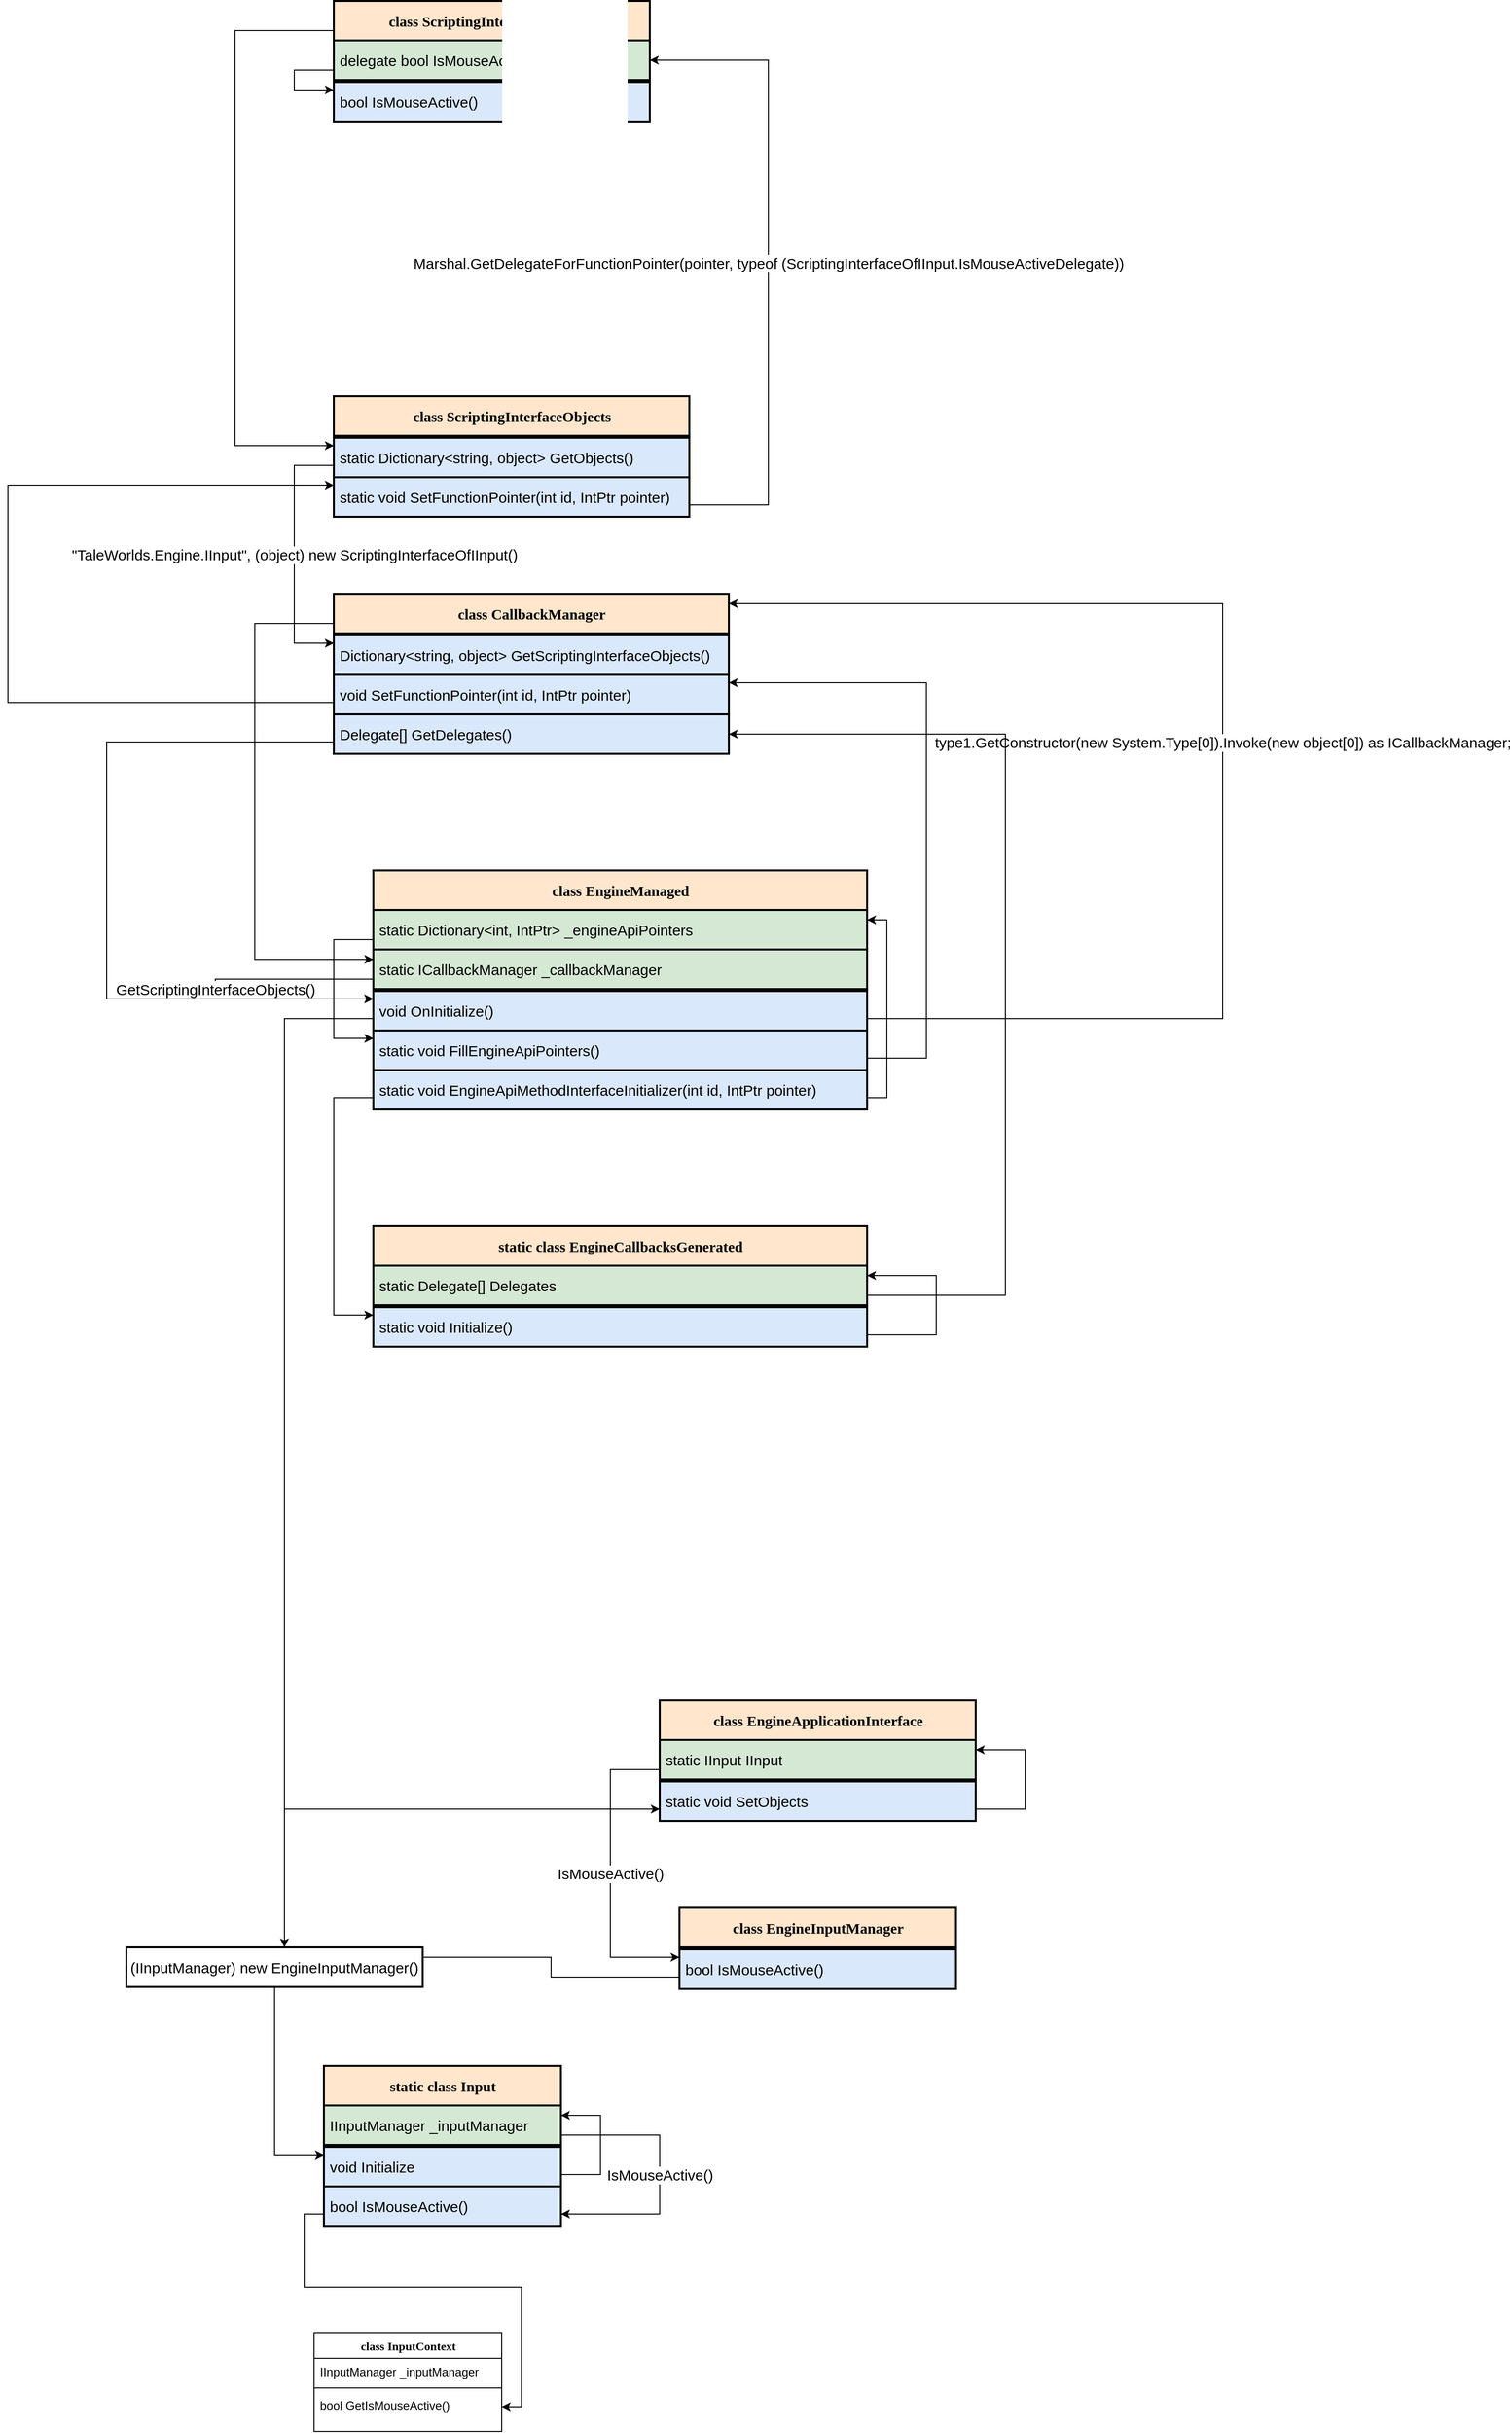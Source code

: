 <mxfile version="14.8.0" type="github">
  <diagram name="Page-1" id="6133507b-19e7-1e82-6fc7-422aa6c4b21f">
    <mxGraphModel dx="1673" dy="1746" grid="1" gridSize="10" guides="1" tooltips="1" connect="1" arrows="1" fold="1" page="1" pageScale="1" pageWidth="1100" pageHeight="850" background="none" math="0" shadow="0">
      <root>
        <mxCell id="0" />
        <mxCell id="1" parent="0" />
        <mxCell id="yH2N4LVDHTNYknIPU6K9-19" value="static class Input" style="swimlane;html=1;fontStyle=1;align=center;verticalAlign=middle;childLayout=stackLayout;horizontal=1;startSize=40;horizontalStack=0;resizeParent=1;resizeLast=0;collapsible=1;marginBottom=0;swimlaneFillColor=#ffffff;rounded=0;shadow=0;comic=0;labelBackgroundColor=none;strokeWidth=2;fontFamily=Verdana;fontSize=15;swimlaneLine=1;flipH=1;flipV=0;fillColor=#ffe6cc;" parent="1" vertex="1">
          <mxGeometry x="750" y="1250" width="240" height="162" as="geometry" />
        </mxCell>
        <mxCell id="8lbFRNuZKAljPc5YzSxJ-88" value="IsMouseActive()" style="edgeStyle=orthogonalEdgeStyle;rounded=0;jumpSize=6;orthogonalLoop=1;jettySize=auto;html=1;fontSize=15;" parent="yH2N4LVDHTNYknIPU6K9-19" source="yH2N4LVDHTNYknIPU6K9-21" target="yH2N4LVDHTNYknIPU6K9-36" edge="1">
          <mxGeometry relative="1" as="geometry">
            <Array as="points">
              <mxPoint x="340" y="70" />
              <mxPoint x="340" y="150" />
            </Array>
          </mxGeometry>
        </mxCell>
        <mxCell id="yH2N4LVDHTNYknIPU6K9-21" value="IInputManager _inputManager" style="text;align=left;verticalAlign=middle;spacingLeft=4;spacingRight=4;whiteSpace=wrap;overflow=hidden;rotatable=0;points=[[0,0.5],[1,0.5]];portConstraint=eastwest;horizontal=1;labelBorderColor=none;labelBackgroundColor=none;html=1;shadow=0;glass=0;sketch=0;rounded=0;fillColor=#d5e8d4;fontSize=15;strokeColor=#000000;strokeWidth=2;" parent="yH2N4LVDHTNYknIPU6K9-19" vertex="1">
          <mxGeometry y="40" width="240" height="40" as="geometry" />
        </mxCell>
        <mxCell id="yH2N4LVDHTNYknIPU6K9-22" value="" style="line;html=1;strokeWidth=1;fillColor=none;align=left;verticalAlign=middle;spacingTop=-1;spacingLeft=3;spacingRight=3;rotatable=0;labelPosition=right;points=[];portConstraint=eastwest;" parent="yH2N4LVDHTNYknIPU6K9-19" vertex="1">
          <mxGeometry y="80" width="240" height="2" as="geometry" />
        </mxCell>
        <mxCell id="8lbFRNuZKAljPc5YzSxJ-87" style="edgeStyle=orthogonalEdgeStyle;rounded=0;jumpSize=6;orthogonalLoop=1;jettySize=auto;html=1;fontSize=15;" parent="yH2N4LVDHTNYknIPU6K9-19" source="8lbFRNuZKAljPc5YzSxJ-2" target="yH2N4LVDHTNYknIPU6K9-21" edge="1">
          <mxGeometry relative="1" as="geometry">
            <Array as="points">
              <mxPoint x="280" y="110" />
              <mxPoint x="280" y="50" />
            </Array>
          </mxGeometry>
        </mxCell>
        <mxCell id="8lbFRNuZKAljPc5YzSxJ-2" value="void Initialize" style="text;html=1;fillColor=#dae8fc;align=left;verticalAlign=middle;spacingLeft=4;spacingRight=4;whiteSpace=wrap;overflow=hidden;rotatable=0;points=[[0,0.5],[1,0.5]];portConstraint=eastwest;fontSize=15;strokeColor=#000000;strokeWidth=2;" parent="yH2N4LVDHTNYknIPU6K9-19" vertex="1">
          <mxGeometry y="82" width="240" height="40" as="geometry" />
        </mxCell>
        <mxCell id="yH2N4LVDHTNYknIPU6K9-36" value="bool&amp;nbsp;IsMouseActive()" style="text;html=1;fillColor=#dae8fc;align=left;verticalAlign=middle;spacingLeft=4;spacingRight=4;whiteSpace=wrap;overflow=hidden;rotatable=0;points=[[0,0.5],[1,0.5]];portConstraint=eastwest;fontSize=15;strokeWidth=2;strokeColor=#000000;" parent="yH2N4LVDHTNYknIPU6K9-19" vertex="1">
          <mxGeometry y="122" width="240" height="40" as="geometry" />
        </mxCell>
        <mxCell id="yH2N4LVDHTNYknIPU6K9-32" value="class InputContext" style="swimlane;html=1;fontStyle=1;align=center;verticalAlign=top;childLayout=stackLayout;horizontal=1;startSize=26;horizontalStack=0;resizeParent=1;resizeLast=0;collapsible=1;marginBottom=0;swimlaneFillColor=#ffffff;rounded=0;shadow=0;comic=0;labelBackgroundColor=none;strokeWidth=1;fillColor=none;fontFamily=Verdana;fontSize=12;swimlaneLine=1;" parent="1" vertex="1">
          <mxGeometry x="740" y="1520" width="190" height="100" as="geometry" />
        </mxCell>
        <mxCell id="yH2N4LVDHTNYknIPU6K9-33" value="IInputManager&lt;span style=&quot;white-space: pre&quot;&gt; &lt;/span&gt;_inputManager" style="text;html=1;strokeColor=none;fillColor=none;align=left;verticalAlign=top;spacingLeft=4;spacingRight=4;whiteSpace=wrap;overflow=hidden;rotatable=0;points=[[0,0.5],[1,0.5]];portConstraint=eastwest;" parent="yH2N4LVDHTNYknIPU6K9-32" vertex="1">
          <mxGeometry y="26" width="190" height="26" as="geometry" />
        </mxCell>
        <mxCell id="yH2N4LVDHTNYknIPU6K9-34" value="" style="line;html=1;strokeWidth=1;fillColor=none;align=left;verticalAlign=middle;spacingTop=-1;spacingLeft=3;spacingRight=3;rotatable=0;labelPosition=right;points=[];portConstraint=eastwest;" parent="yH2N4LVDHTNYknIPU6K9-32" vertex="1">
          <mxGeometry y="52" width="190" height="8" as="geometry" />
        </mxCell>
        <mxCell id="yH2N4LVDHTNYknIPU6K9-35" value="bool&amp;nbsp;GetIsMouseActive()" style="text;html=1;strokeColor=none;fillColor=none;align=left;verticalAlign=top;spacingLeft=4;spacingRight=4;whiteSpace=wrap;overflow=hidden;rotatable=0;points=[[0,0.5],[1,0.5]];portConstraint=eastwest;" parent="yH2N4LVDHTNYknIPU6K9-32" vertex="1">
          <mxGeometry y="60" width="190" height="30" as="geometry" />
        </mxCell>
        <mxCell id="8lbFRNuZKAljPc5YzSxJ-86" style="edgeStyle=orthogonalEdgeStyle;rounded=0;jumpSize=6;orthogonalLoop=1;jettySize=auto;html=1;fontSize=15;" parent="1" source="znTwBpmv_6n1yEBI-d-O-4" target="8lbFRNuZKAljPc5YzSxJ-2" edge="1">
          <mxGeometry relative="1" as="geometry">
            <Array as="points">
              <mxPoint x="700" y="1340" />
            </Array>
          </mxGeometry>
        </mxCell>
        <mxCell id="znTwBpmv_6n1yEBI-d-O-4" value="&lt;span style=&quot;font-size: 15px; background-color: rgb(255, 255, 255);&quot;&gt;(IInputManager) new EngineInputManager()&lt;/span&gt;" style="rounded=0;whiteSpace=wrap;html=1;fontSize=15;strokeWidth=2;" parent="1" vertex="1">
          <mxGeometry x="550" y="1130" width="300" height="40" as="geometry" />
        </mxCell>
        <mxCell id="8lbFRNuZKAljPc5YzSxJ-31" style="edgeStyle=orthogonalEdgeStyle;rounded=0;jumpSize=6;orthogonalLoop=1;jettySize=auto;html=1;fontSize=15;" parent="1" source="yH2N4LVDHTNYknIPU6K9-36" target="yH2N4LVDHTNYknIPU6K9-35" edge="1">
          <mxGeometry relative="1" as="geometry">
            <Array as="points">
              <mxPoint x="730" y="1400" />
              <mxPoint x="730" y="1474" />
              <mxPoint x="950" y="1474" />
              <mxPoint x="950" y="1595" />
            </Array>
          </mxGeometry>
        </mxCell>
        <mxCell id="8lbFRNuZKAljPc5YzSxJ-77" value="class EngineManaged" style="swimlane;html=1;fontStyle=1;align=center;verticalAlign=middle;childLayout=stackLayout;horizontal=1;startSize=40;horizontalStack=0;resizeParent=1;resizeLast=0;collapsible=1;marginBottom=0;swimlaneFillColor=#ffffff;rounded=0;shadow=0;comic=0;labelBackgroundColor=none;strokeWidth=2;fontFamily=Verdana;fontSize=15;swimlaneLine=1;flipH=1;flipV=0;fillColor=#ffe6cc;" parent="1" vertex="1">
          <mxGeometry x="800" y="40" width="500" height="242" as="geometry" />
        </mxCell>
        <mxCell id="8lbFRNuZKAljPc5YzSxJ-110" value="GetScriptingInterfaceObjects()" style="edgeStyle=orthogonalEdgeStyle;rounded=0;jumpSize=6;orthogonalLoop=1;jettySize=auto;html=1;fontSize=15;endArrow=classic;endFill=1;" parent="8lbFRNuZKAljPc5YzSxJ-77" source="8lbFRNuZKAljPc5YzSxJ-84" target="8lbFRNuZKAljPc5YzSxJ-82" edge="1">
          <mxGeometry relative="1" as="geometry">
            <Array as="points">
              <mxPoint x="-160" y="110" />
              <mxPoint x="-160" y="130" />
            </Array>
          </mxGeometry>
        </mxCell>
        <mxCell id="CqrycAwwvoVCevSgToH9-7" style="edgeStyle=orthogonalEdgeStyle;rounded=0;orthogonalLoop=1;jettySize=auto;html=1;" edge="1" parent="8lbFRNuZKAljPc5YzSxJ-77" source="CqrycAwwvoVCevSgToH9-6" target="CqrycAwwvoVCevSgToH9-3">
          <mxGeometry relative="1" as="geometry">
            <Array as="points">
              <mxPoint x="-40" y="70" />
              <mxPoint x="-40" y="170" />
            </Array>
          </mxGeometry>
        </mxCell>
        <mxCell id="CqrycAwwvoVCevSgToH9-6" value="static Dictionary&amp;lt;int, IntPtr&amp;gt; _engineApiPointers" style="text;align=left;verticalAlign=middle;spacingLeft=4;spacingRight=4;whiteSpace=wrap;overflow=hidden;rotatable=0;points=[[0,0.5],[1,0.5]];portConstraint=eastwest;horizontal=1;labelBorderColor=none;labelBackgroundColor=none;html=1;shadow=0;glass=0;sketch=0;rounded=0;fillColor=#d5e8d4;fontSize=15;strokeColor=#000000;strokeWidth=2;" vertex="1" parent="8lbFRNuZKAljPc5YzSxJ-77">
          <mxGeometry y="40" width="500" height="40" as="geometry" />
        </mxCell>
        <mxCell id="8lbFRNuZKAljPc5YzSxJ-84" value="static ICallbackManager _callbackManager" style="text;align=left;verticalAlign=middle;spacingLeft=4;spacingRight=4;whiteSpace=wrap;overflow=hidden;rotatable=0;points=[[0,0.5],[1,0.5]];portConstraint=eastwest;horizontal=1;labelBorderColor=none;labelBackgroundColor=none;html=1;shadow=0;glass=0;sketch=0;rounded=0;fillColor=#d5e8d4;fontSize=15;strokeColor=#000000;strokeWidth=2;" parent="8lbFRNuZKAljPc5YzSxJ-77" vertex="1">
          <mxGeometry y="80" width="500" height="40" as="geometry" />
        </mxCell>
        <mxCell id="8lbFRNuZKAljPc5YzSxJ-80" value="" style="line;html=1;strokeWidth=1;fillColor=none;align=left;verticalAlign=middle;spacingTop=-1;spacingLeft=3;spacingRight=3;rotatable=0;labelPosition=right;points=[];portConstraint=eastwest;" parent="8lbFRNuZKAljPc5YzSxJ-77" vertex="1">
          <mxGeometry y="120" width="500" height="2" as="geometry" />
        </mxCell>
        <mxCell id="8lbFRNuZKAljPc5YzSxJ-82" value="void OnInitialize()" style="text;html=1;fillColor=#dae8fc;align=left;verticalAlign=middle;spacingLeft=4;spacingRight=4;whiteSpace=wrap;overflow=hidden;rotatable=0;points=[[0,0.5],[1,0.5]];portConstraint=eastwest;fontSize=15;strokeColor=#000000;strokeWidth=2;" parent="8lbFRNuZKAljPc5YzSxJ-77" vertex="1">
          <mxGeometry y="122" width="500" height="40" as="geometry" />
        </mxCell>
        <mxCell id="CqrycAwwvoVCevSgToH9-3" value="static void FillEngineApiPointers()" style="text;html=1;fillColor=#dae8fc;align=left;verticalAlign=middle;spacingLeft=4;spacingRight=4;whiteSpace=wrap;overflow=hidden;rotatable=0;points=[[0,0.5],[1,0.5]];portConstraint=eastwest;fontSize=15;strokeColor=#000000;strokeWidth=2;" vertex="1" parent="8lbFRNuZKAljPc5YzSxJ-77">
          <mxGeometry y="162" width="500" height="40" as="geometry" />
        </mxCell>
        <mxCell id="CqrycAwwvoVCevSgToH9-9" style="edgeStyle=orthogonalEdgeStyle;rounded=0;orthogonalLoop=1;jettySize=auto;html=1;" edge="1" parent="8lbFRNuZKAljPc5YzSxJ-77" source="CqrycAwwvoVCevSgToH9-8" target="CqrycAwwvoVCevSgToH9-6">
          <mxGeometry relative="1" as="geometry">
            <Array as="points">
              <mxPoint x="520" y="230" />
              <mxPoint x="520" y="50" />
            </Array>
          </mxGeometry>
        </mxCell>
        <mxCell id="CqrycAwwvoVCevSgToH9-8" value="static void EngineApiMethodInterfaceInitializer(int id, IntPtr pointer)" style="text;html=1;fillColor=#dae8fc;align=left;verticalAlign=middle;spacingLeft=4;spacingRight=4;whiteSpace=wrap;overflow=hidden;rotatable=0;points=[[0,0.5],[1,0.5]];portConstraint=eastwest;fontSize=15;strokeColor=#000000;strokeWidth=2;" vertex="1" parent="8lbFRNuZKAljPc5YzSxJ-77">
          <mxGeometry y="202" width="500" height="40" as="geometry" />
        </mxCell>
        <mxCell id="8lbFRNuZKAljPc5YzSxJ-85" style="edgeStyle=orthogonalEdgeStyle;rounded=0;jumpSize=6;orthogonalLoop=1;jettySize=auto;html=1;fontSize=15;" parent="1" source="8lbFRNuZKAljPc5YzSxJ-82" target="znTwBpmv_6n1yEBI-d-O-4" edge="1">
          <mxGeometry relative="1" as="geometry">
            <Array as="points">
              <mxPoint x="710" y="190" />
            </Array>
          </mxGeometry>
        </mxCell>
        <mxCell id="8lbFRNuZKAljPc5YzSxJ-90" value="class EngineInputManager" style="swimlane;html=1;fontStyle=1;align=center;verticalAlign=middle;childLayout=stackLayout;horizontal=1;startSize=40;horizontalStack=0;resizeParent=1;resizeLast=0;collapsible=1;marginBottom=0;swimlaneFillColor=#ffffff;rounded=0;shadow=0;comic=0;labelBackgroundColor=none;strokeWidth=2;fontFamily=Verdana;fontSize=15;swimlaneLine=1;flipH=1;flipV=0;fillColor=#ffe6cc;" parent="1" vertex="1">
          <mxGeometry x="1110" y="1090" width="280" height="82" as="geometry" />
        </mxCell>
        <mxCell id="8lbFRNuZKAljPc5YzSxJ-93" value="" style="line;html=1;strokeWidth=1;fillColor=none;align=left;verticalAlign=middle;spacingTop=-1;spacingLeft=3;spacingRight=3;rotatable=0;labelPosition=right;points=[];portConstraint=eastwest;" parent="8lbFRNuZKAljPc5YzSxJ-90" vertex="1">
          <mxGeometry y="40" width="280" height="2" as="geometry" />
        </mxCell>
        <mxCell id="8lbFRNuZKAljPc5YzSxJ-94" value="bool IsMouseActive()" style="text;html=1;fillColor=#dae8fc;align=left;verticalAlign=middle;spacingLeft=4;spacingRight=4;whiteSpace=wrap;overflow=hidden;rotatable=0;points=[[0,0.5],[1,0.5]];portConstraint=eastwest;fontSize=15;strokeColor=#000000;strokeWidth=2;" parent="8lbFRNuZKAljPc5YzSxJ-90" vertex="1">
          <mxGeometry y="42" width="280" height="40" as="geometry" />
        </mxCell>
        <mxCell id="8lbFRNuZKAljPc5YzSxJ-95" style="edgeStyle=orthogonalEdgeStyle;rounded=0;jumpSize=6;orthogonalLoop=1;jettySize=auto;html=1;fontSize=15;endArrow=none;endFill=0;" parent="1" source="8lbFRNuZKAljPc5YzSxJ-94" target="znTwBpmv_6n1yEBI-d-O-4" edge="1">
          <mxGeometry relative="1" as="geometry">
            <Array as="points">
              <mxPoint x="980" y="1160" />
              <mxPoint x="980" y="1140" />
            </Array>
          </mxGeometry>
        </mxCell>
        <mxCell id="8lbFRNuZKAljPc5YzSxJ-96" value="class EngineApplicationInterface" style="swimlane;html=1;fontStyle=1;align=center;verticalAlign=middle;childLayout=stackLayout;horizontal=1;startSize=40;horizontalStack=0;resizeParent=1;resizeLast=0;collapsible=1;marginBottom=0;swimlaneFillColor=#ffffff;rounded=0;shadow=0;comic=0;labelBackgroundColor=none;strokeWidth=2;fontFamily=Verdana;fontSize=15;swimlaneLine=1;flipH=1;flipV=0;fillColor=#ffe6cc;" parent="1" vertex="1">
          <mxGeometry x="1090" y="880" width="320" height="122" as="geometry" />
        </mxCell>
        <mxCell id="8lbFRNuZKAljPc5YzSxJ-97" value="static IInput IInput" style="text;align=left;verticalAlign=middle;spacingLeft=4;spacingRight=4;whiteSpace=wrap;overflow=hidden;rotatable=0;points=[[0,0.5],[1,0.5]];portConstraint=eastwest;horizontal=1;labelBorderColor=none;labelBackgroundColor=none;html=1;shadow=0;glass=0;sketch=0;rounded=0;fillColor=#d5e8d4;fontSize=15;strokeColor=#000000;strokeWidth=2;" parent="8lbFRNuZKAljPc5YzSxJ-96" vertex="1">
          <mxGeometry y="40" width="320" height="40" as="geometry" />
        </mxCell>
        <mxCell id="8lbFRNuZKAljPc5YzSxJ-99" value="" style="line;html=1;strokeWidth=1;fillColor=none;align=left;verticalAlign=middle;spacingTop=-1;spacingLeft=3;spacingRight=3;rotatable=0;labelPosition=right;points=[];portConstraint=eastwest;" parent="8lbFRNuZKAljPc5YzSxJ-96" vertex="1">
          <mxGeometry y="80" width="320" height="2" as="geometry" />
        </mxCell>
        <mxCell id="8lbFRNuZKAljPc5YzSxJ-103" style="edgeStyle=orthogonalEdgeStyle;rounded=0;jumpSize=6;orthogonalLoop=1;jettySize=auto;html=1;fontSize=15;endArrow=classic;endFill=1;" parent="8lbFRNuZKAljPc5YzSxJ-96" source="8lbFRNuZKAljPc5YzSxJ-101" target="8lbFRNuZKAljPc5YzSxJ-97" edge="1">
          <mxGeometry relative="1" as="geometry">
            <Array as="points">
              <mxPoint x="370" y="110" />
              <mxPoint x="370" y="50" />
            </Array>
          </mxGeometry>
        </mxCell>
        <mxCell id="8lbFRNuZKAljPc5YzSxJ-101" value="static void SetObjects" style="text;html=1;fillColor=#dae8fc;align=left;verticalAlign=middle;spacingLeft=4;spacingRight=4;whiteSpace=wrap;overflow=hidden;rotatable=0;points=[[0,0.5],[1,0.5]];portConstraint=eastwest;fontSize=15;strokeColor=#000000;strokeWidth=2;" parent="8lbFRNuZKAljPc5YzSxJ-96" vertex="1">
          <mxGeometry y="82" width="320" height="40" as="geometry" />
        </mxCell>
        <mxCell id="8lbFRNuZKAljPc5YzSxJ-102" value="IsMouseActive()" style="edgeStyle=orthogonalEdgeStyle;rounded=0;jumpSize=6;orthogonalLoop=1;jettySize=auto;html=1;fontSize=15;endArrow=classic;endFill=1;" parent="1" source="8lbFRNuZKAljPc5YzSxJ-97" target="8lbFRNuZKAljPc5YzSxJ-94" edge="1">
          <mxGeometry relative="1" as="geometry">
            <Array as="points">
              <mxPoint x="1040" y="950" />
              <mxPoint x="1040" y="1140" />
            </Array>
          </mxGeometry>
        </mxCell>
        <mxCell id="8lbFRNuZKAljPc5YzSxJ-109" style="edgeStyle=orthogonalEdgeStyle;rounded=0;jumpSize=6;orthogonalLoop=1;jettySize=auto;html=1;fontSize=15;endArrow=classic;endFill=1;" parent="1" source="8lbFRNuZKAljPc5YzSxJ-82" target="8lbFRNuZKAljPc5YzSxJ-101" edge="1">
          <mxGeometry relative="1" as="geometry">
            <Array as="points">
              <mxPoint x="710" y="190" />
              <mxPoint x="710" y="990" />
            </Array>
          </mxGeometry>
        </mxCell>
        <mxCell id="8lbFRNuZKAljPc5YzSxJ-119" style="edgeStyle=orthogonalEdgeStyle;rounded=0;jumpSize=6;orthogonalLoop=1;jettySize=auto;html=1;fontSize=15;endArrow=classic;endFill=1;" parent="1" source="8lbFRNuZKAljPc5YzSxJ-111" target="8lbFRNuZKAljPc5YzSxJ-84" edge="1">
          <mxGeometry relative="1" as="geometry">
            <Array as="points">
              <mxPoint x="680" y="-210" />
              <mxPoint x="680" y="130" />
            </Array>
          </mxGeometry>
        </mxCell>
        <mxCell id="8lbFRNuZKAljPc5YzSxJ-111" value="class CallbackManager" style="swimlane;html=1;fontStyle=1;align=center;verticalAlign=middle;childLayout=stackLayout;horizontal=1;startSize=40;horizontalStack=0;resizeParent=1;resizeLast=0;collapsible=1;marginBottom=0;swimlaneFillColor=#ffffff;rounded=0;shadow=0;comic=0;labelBackgroundColor=none;strokeWidth=2;fontFamily=Verdana;fontSize=15;swimlaneLine=1;flipH=1;flipV=0;fillColor=#ffe6cc;" parent="1" vertex="1">
          <mxGeometry x="760" y="-240" width="400" height="162" as="geometry" />
        </mxCell>
        <mxCell id="8lbFRNuZKAljPc5YzSxJ-115" value="" style="line;html=1;strokeWidth=1;fillColor=none;align=left;verticalAlign=middle;spacingTop=-1;spacingLeft=3;spacingRight=3;rotatable=0;labelPosition=right;points=[];portConstraint=eastwest;" parent="8lbFRNuZKAljPc5YzSxJ-111" vertex="1">
          <mxGeometry y="40" width="400" height="2" as="geometry" />
        </mxCell>
        <mxCell id="8lbFRNuZKAljPc5YzSxJ-116" value="Dictionary&amp;lt;string, object&amp;gt; GetScriptingInterfaceObjects()" style="text;html=1;fillColor=#dae8fc;align=left;verticalAlign=middle;spacingLeft=4;spacingRight=4;whiteSpace=wrap;overflow=hidden;rotatable=0;points=[[0,0.5],[1,0.5]];portConstraint=eastwest;fontSize=15;strokeColor=#000000;strokeWidth=2;" parent="8lbFRNuZKAljPc5YzSxJ-111" vertex="1">
          <mxGeometry y="42" width="400" height="40" as="geometry" />
        </mxCell>
        <mxCell id="CqrycAwwvoVCevSgToH9-1" value="void SetFunctionPointer(int id, IntPtr pointer)" style="text;html=1;fillColor=#dae8fc;align=left;verticalAlign=middle;spacingLeft=4;spacingRight=4;whiteSpace=wrap;overflow=hidden;rotatable=0;points=[[0,0.5],[1,0.5]];portConstraint=eastwest;fontSize=15;strokeColor=#000000;strokeWidth=2;" vertex="1" parent="8lbFRNuZKAljPc5YzSxJ-111">
          <mxGeometry y="82" width="400" height="40" as="geometry" />
        </mxCell>
        <mxCell id="CqrycAwwvoVCevSgToH9-22" value="Delegate[] GetDelegates()" style="text;html=1;fillColor=#dae8fc;align=left;verticalAlign=middle;spacingLeft=4;spacingRight=4;whiteSpace=wrap;overflow=hidden;rotatable=0;points=[[0,0.5],[1,0.5]];portConstraint=eastwest;fontSize=15;strokeColor=#000000;strokeWidth=2;" vertex="1" parent="8lbFRNuZKAljPc5YzSxJ-111">
          <mxGeometry y="122" width="400" height="40" as="geometry" />
        </mxCell>
        <mxCell id="8lbFRNuZKAljPc5YzSxJ-118" value="type1.GetConstructor(new System.Type[0]).Invoke(new object[0]) as ICallbackManager;" style="edgeStyle=orthogonalEdgeStyle;rounded=0;jumpSize=6;orthogonalLoop=1;jettySize=auto;html=1;fontSize=15;endArrow=classic;endFill=1;" parent="1" source="8lbFRNuZKAljPc5YzSxJ-82" target="8lbFRNuZKAljPc5YzSxJ-111" edge="1">
          <mxGeometry relative="1" as="geometry">
            <Array as="points">
              <mxPoint x="1660" y="190" />
              <mxPoint x="1660" y="-230" />
            </Array>
          </mxGeometry>
        </mxCell>
        <mxCell id="8lbFRNuZKAljPc5YzSxJ-120" value="class ScriptingInterfaceObjects" style="swimlane;html=1;fontStyle=1;align=center;verticalAlign=middle;childLayout=stackLayout;horizontal=1;startSize=40;horizontalStack=0;resizeParent=1;resizeLast=0;collapsible=1;marginBottom=0;swimlaneFillColor=#ffffff;rounded=0;shadow=0;comic=0;labelBackgroundColor=none;strokeWidth=2;fontFamily=Verdana;fontSize=15;swimlaneLine=1;flipH=1;flipV=0;fillColor=#ffe6cc;" parent="1" vertex="1">
          <mxGeometry x="760" y="-440" width="360" height="122" as="geometry" />
        </mxCell>
        <mxCell id="8lbFRNuZKAljPc5YzSxJ-123" value="" style="line;html=1;strokeWidth=1;fillColor=none;align=left;verticalAlign=middle;spacingTop=-1;spacingLeft=3;spacingRight=3;rotatable=0;labelPosition=right;points=[];portConstraint=eastwest;" parent="8lbFRNuZKAljPc5YzSxJ-120" vertex="1">
          <mxGeometry y="40" width="360" height="2" as="geometry" />
        </mxCell>
        <mxCell id="8lbFRNuZKAljPc5YzSxJ-124" value="static Dictionary&amp;lt;string, object&amp;gt; GetObjects()" style="text;html=1;fillColor=#dae8fc;align=left;verticalAlign=middle;spacingLeft=4;spacingRight=4;whiteSpace=wrap;overflow=hidden;rotatable=0;points=[[0,0.5],[1,0.5]];portConstraint=eastwest;fontSize=15;strokeColor=#000000;strokeWidth=2;" parent="8lbFRNuZKAljPc5YzSxJ-120" vertex="1">
          <mxGeometry y="42" width="360" height="40" as="geometry" />
        </mxCell>
        <mxCell id="8lbFRNuZKAljPc5YzSxJ-135" value="static void SetFunctionPointer(int id, IntPtr pointer)" style="text;html=1;fillColor=#dae8fc;align=left;verticalAlign=middle;spacingLeft=4;spacingRight=4;whiteSpace=wrap;overflow=hidden;rotatable=0;points=[[0,0.5],[1,0.5]];portConstraint=eastwest;fontSize=15;strokeColor=#000000;strokeWidth=2;" parent="8lbFRNuZKAljPc5YzSxJ-120" vertex="1">
          <mxGeometry y="82" width="360" height="40" as="geometry" />
        </mxCell>
        <mxCell id="8lbFRNuZKAljPc5YzSxJ-125" value="&quot;TaleWorlds.Engine.IInput&quot;, (object) new ScriptingInterfaceOfIInput()" style="edgeStyle=orthogonalEdgeStyle;rounded=0;jumpSize=6;orthogonalLoop=1;jettySize=auto;html=1;fontSize=15;endArrow=classic;endFill=1;" parent="1" source="8lbFRNuZKAljPc5YzSxJ-124" target="8lbFRNuZKAljPc5YzSxJ-116" edge="1">
          <mxGeometry relative="1" as="geometry">
            <Array as="points">
              <mxPoint x="720" y="-370" />
              <mxPoint x="720" y="-190" />
            </Array>
          </mxGeometry>
        </mxCell>
        <mxCell id="8lbFRNuZKAljPc5YzSxJ-141" style="edgeStyle=orthogonalEdgeStyle;rounded=0;jumpSize=6;orthogonalLoop=1;jettySize=auto;html=1;fontSize=15;endArrow=classic;endFill=1;" parent="1" source="8lbFRNuZKAljPc5YzSxJ-129" target="8lbFRNuZKAljPc5YzSxJ-124" edge="1">
          <mxGeometry relative="1" as="geometry">
            <Array as="points">
              <mxPoint x="660" y="-810" />
              <mxPoint x="660" y="-390" />
            </Array>
          </mxGeometry>
        </mxCell>
        <mxCell id="8lbFRNuZKAljPc5YzSxJ-129" value="class ScriptingInterfaceOfIInput" style="swimlane;html=1;fontStyle=1;align=center;verticalAlign=middle;childLayout=stackLayout;horizontal=1;startSize=40;horizontalStack=0;resizeParent=1;resizeLast=0;collapsible=1;marginBottom=0;swimlaneFillColor=#ffffff;rounded=0;shadow=0;comic=0;labelBackgroundColor=none;strokeWidth=2;fontFamily=Verdana;fontSize=15;swimlaneLine=1;flipH=1;flipV=0;fillColor=#ffe6cc;" parent="1" vertex="1">
          <mxGeometry x="760" y="-840" width="320" height="122" as="geometry" />
        </mxCell>
        <mxCell id="8lbFRNuZKAljPc5YzSxJ-136" style="edgeStyle=orthogonalEdgeStyle;rounded=0;jumpSize=6;orthogonalLoop=1;jettySize=auto;html=1;fontSize=15;endArrow=classic;endFill=1;" parent="8lbFRNuZKAljPc5YzSxJ-129" source="8lbFRNuZKAljPc5YzSxJ-133" target="8lbFRNuZKAljPc5YzSxJ-131" edge="1">
          <mxGeometry relative="1" as="geometry">
            <Array as="points">
              <mxPoint x="-40" y="70" />
              <mxPoint x="-40" y="90" />
            </Array>
          </mxGeometry>
        </mxCell>
        <mxCell id="8lbFRNuZKAljPc5YzSxJ-133" value="delegate bool IsMouseActiveDelegate()" style="text;align=left;verticalAlign=middle;spacingLeft=4;spacingRight=4;whiteSpace=wrap;overflow=hidden;rotatable=0;points=[[0,0.5],[1,0.5]];portConstraint=eastwest;horizontal=1;labelBorderColor=none;labelBackgroundColor=none;html=1;shadow=0;glass=0;sketch=0;rounded=0;fillColor=#d5e8d4;fontSize=15;strokeColor=#000000;strokeWidth=2;" parent="8lbFRNuZKAljPc5YzSxJ-129" vertex="1">
          <mxGeometry y="40" width="320" height="40" as="geometry" />
        </mxCell>
        <mxCell id="8lbFRNuZKAljPc5YzSxJ-130" value="" style="line;html=1;strokeWidth=1;fillColor=none;align=left;verticalAlign=middle;spacingTop=-1;spacingLeft=3;spacingRight=3;rotatable=0;labelPosition=right;points=[];portConstraint=eastwest;" parent="8lbFRNuZKAljPc5YzSxJ-129" vertex="1">
          <mxGeometry y="80" width="320" height="2" as="geometry" />
        </mxCell>
        <mxCell id="8lbFRNuZKAljPc5YzSxJ-131" value="bool IsMouseActive()" style="text;html=1;fillColor=#dae8fc;align=left;verticalAlign=middle;spacingLeft=4;spacingRight=4;whiteSpace=wrap;overflow=hidden;rotatable=0;points=[[0,0.5],[1,0.5]];portConstraint=eastwest;fontSize=15;strokeColor=#000000;strokeWidth=2;" parent="8lbFRNuZKAljPc5YzSxJ-129" vertex="1">
          <mxGeometry y="82" width="320" height="40" as="geometry" />
        </mxCell>
        <mxCell id="8lbFRNuZKAljPc5YzSxJ-140" value="Marshal.GetDelegateForFunctionPointer(pointer, typeof (ScriptingInterfaceOfIInput.IsMouseActiveDelegate))" style="edgeStyle=orthogonalEdgeStyle;rounded=0;jumpSize=6;orthogonalLoop=1;jettySize=auto;html=1;fontSize=15;endArrow=classic;endFill=1;" parent="1" source="8lbFRNuZKAljPc5YzSxJ-135" target="8lbFRNuZKAljPc5YzSxJ-133" edge="1">
          <mxGeometry relative="1" as="geometry">
            <Array as="points">
              <mxPoint x="1200" y="-330" />
              <mxPoint x="1200" y="-780" />
            </Array>
          </mxGeometry>
        </mxCell>
        <mxCell id="CqrycAwwvoVCevSgToH9-2" style="edgeStyle=orthogonalEdgeStyle;rounded=0;orthogonalLoop=1;jettySize=auto;html=1;" edge="1" parent="1" source="CqrycAwwvoVCevSgToH9-1" target="8lbFRNuZKAljPc5YzSxJ-135">
          <mxGeometry relative="1" as="geometry">
            <Array as="points">
              <mxPoint x="430" y="-130" />
              <mxPoint x="430" y="-350" />
            </Array>
          </mxGeometry>
        </mxCell>
        <mxCell id="CqrycAwwvoVCevSgToH9-4" style="edgeStyle=orthogonalEdgeStyle;rounded=0;orthogonalLoop=1;jettySize=auto;html=1;" edge="1" parent="1" source="CqrycAwwvoVCevSgToH9-3" target="CqrycAwwvoVCevSgToH9-1">
          <mxGeometry relative="1" as="geometry">
            <Array as="points">
              <mxPoint x="1360" y="230" />
              <mxPoint x="1360" y="-150" />
            </Array>
          </mxGeometry>
        </mxCell>
        <mxCell id="CqrycAwwvoVCevSgToH9-10" value="static class EngineCallbacksGenerated" style="swimlane;html=1;fontStyle=1;align=center;verticalAlign=middle;childLayout=stackLayout;horizontal=1;startSize=40;horizontalStack=0;resizeParent=1;resizeLast=0;collapsible=1;marginBottom=0;swimlaneFillColor=#ffffff;rounded=0;shadow=0;comic=0;labelBackgroundColor=none;strokeWidth=2;fontFamily=Verdana;fontSize=15;swimlaneLine=1;flipH=1;flipV=0;fillColor=#ffe6cc;" vertex="1" parent="1">
          <mxGeometry x="800" y="400" width="500" height="122" as="geometry" />
        </mxCell>
        <mxCell id="CqrycAwwvoVCevSgToH9-13" value="static Delegate[] Delegates" style="text;align=left;verticalAlign=middle;spacingLeft=4;spacingRight=4;whiteSpace=wrap;overflow=hidden;rotatable=0;points=[[0,0.5],[1,0.5]];portConstraint=eastwest;horizontal=1;labelBorderColor=none;labelBackgroundColor=none;html=1;shadow=0;glass=0;sketch=0;rounded=0;fillColor=#d5e8d4;fontSize=15;strokeColor=#000000;strokeWidth=2;" vertex="1" parent="CqrycAwwvoVCevSgToH9-10">
          <mxGeometry y="40" width="500" height="40" as="geometry" />
        </mxCell>
        <mxCell id="CqrycAwwvoVCevSgToH9-15" value="" style="line;html=1;strokeWidth=1;fillColor=none;align=left;verticalAlign=middle;spacingTop=-1;spacingLeft=3;spacingRight=3;rotatable=0;labelPosition=right;points=[];portConstraint=eastwest;" vertex="1" parent="CqrycAwwvoVCevSgToH9-10">
          <mxGeometry y="80" width="500" height="2" as="geometry" />
        </mxCell>
        <mxCell id="CqrycAwwvoVCevSgToH9-20" style="edgeStyle=orthogonalEdgeStyle;rounded=0;orthogonalLoop=1;jettySize=auto;html=1;" edge="1" parent="CqrycAwwvoVCevSgToH9-10" source="CqrycAwwvoVCevSgToH9-16" target="CqrycAwwvoVCevSgToH9-13">
          <mxGeometry relative="1" as="geometry">
            <Array as="points">
              <mxPoint x="570" y="110" />
              <mxPoint x="570" y="50" />
            </Array>
          </mxGeometry>
        </mxCell>
        <mxCell id="CqrycAwwvoVCevSgToH9-16" value="static void Initialize()" style="text;html=1;fillColor=#dae8fc;align=left;verticalAlign=middle;spacingLeft=4;spacingRight=4;whiteSpace=wrap;overflow=hidden;rotatable=0;points=[[0,0.5],[1,0.5]];portConstraint=eastwest;fontSize=15;strokeColor=#000000;strokeWidth=2;" vertex="1" parent="CqrycAwwvoVCevSgToH9-10">
          <mxGeometry y="82" width="500" height="40" as="geometry" />
        </mxCell>
        <mxCell id="CqrycAwwvoVCevSgToH9-24" style="edgeStyle=orthogonalEdgeStyle;rounded=0;orthogonalLoop=1;jettySize=auto;html=1;" edge="1" parent="1" source="CqrycAwwvoVCevSgToH9-13" target="CqrycAwwvoVCevSgToH9-22">
          <mxGeometry relative="1" as="geometry">
            <Array as="points">
              <mxPoint x="1440" y="470" />
              <mxPoint x="1440" y="-98" />
            </Array>
          </mxGeometry>
        </mxCell>
        <mxCell id="CqrycAwwvoVCevSgToH9-25" style="edgeStyle=orthogonalEdgeStyle;rounded=0;orthogonalLoop=1;jettySize=auto;html=1;" edge="1" parent="1" source="CqrycAwwvoVCevSgToH9-22" target="8lbFRNuZKAljPc5YzSxJ-82">
          <mxGeometry relative="1" as="geometry">
            <Array as="points">
              <mxPoint x="530" y="-90" />
              <mxPoint x="530" y="170" />
            </Array>
          </mxGeometry>
        </mxCell>
        <mxCell id="CqrycAwwvoVCevSgToH9-26" style="edgeStyle=orthogonalEdgeStyle;rounded=0;orthogonalLoop=1;jettySize=auto;html=1;" edge="1" parent="1" source="CqrycAwwvoVCevSgToH9-8" target="CqrycAwwvoVCevSgToH9-16">
          <mxGeometry relative="1" as="geometry">
            <Array as="points">
              <mxPoint x="760" y="270" />
              <mxPoint x="760" y="490" />
            </Array>
          </mxGeometry>
        </mxCell>
      </root>
    </mxGraphModel>
  </diagram>
</mxfile>
